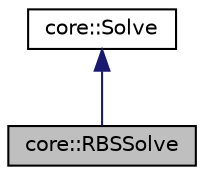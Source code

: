 digraph "core::RBSSolve"
{
 // LATEX_PDF_SIZE
  edge [fontname="Helvetica",fontsize="10",labelfontname="Helvetica",labelfontsize="10"];
  node [fontname="Helvetica",fontsize="10",shape=record];
  Node1 [label="core::RBSSolve",height=0.2,width=0.4,color="black", fillcolor="grey75", style="filled", fontcolor="black",tooltip="This class solves SAT in the following way:"];
  Node2 -> Node1 [dir="back",color="midnightblue",fontsize="10",style="solid",fontname="Helvetica"];
  Node2 [label="core::Solve",height=0.2,width=0.4,color="black", fillcolor="white", style="filled",URL="$classcore_1_1Solve.html",tooltip="The core class that performs all actions related to solving SAT."];
}

